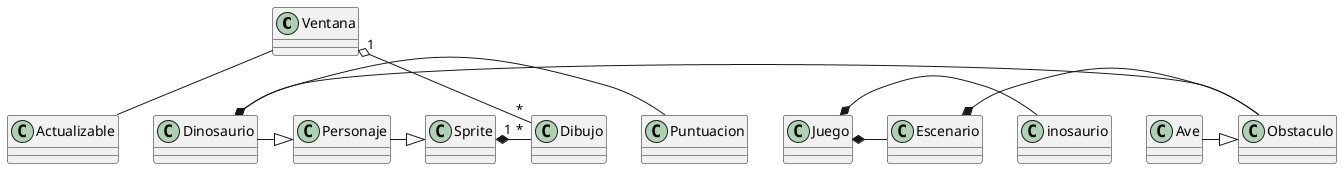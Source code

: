 @startuml Dinosaurio

class Ventana 
class Dibujo
class Sprite
class Actualizable

class Juego
class Dinosaurio
class Obstaculo
class Personaje
class Ave
class Escenario
class Puntuacion

Sprite "1" *- "*" Dibujo

Juego *-Dinosaurio
Juego *- Escenario
Dinosaurio *- Puntuacion 
Escenario *- Obstaculo

Ave -|> Obstaculo
Dinosaurio -|> Personaje

Dinosaurio o- Obstaculo

Personaje -|> Sprite

Ventana "1" o-- "*" Dibujo
Ventana -- Actualizable

@enduml